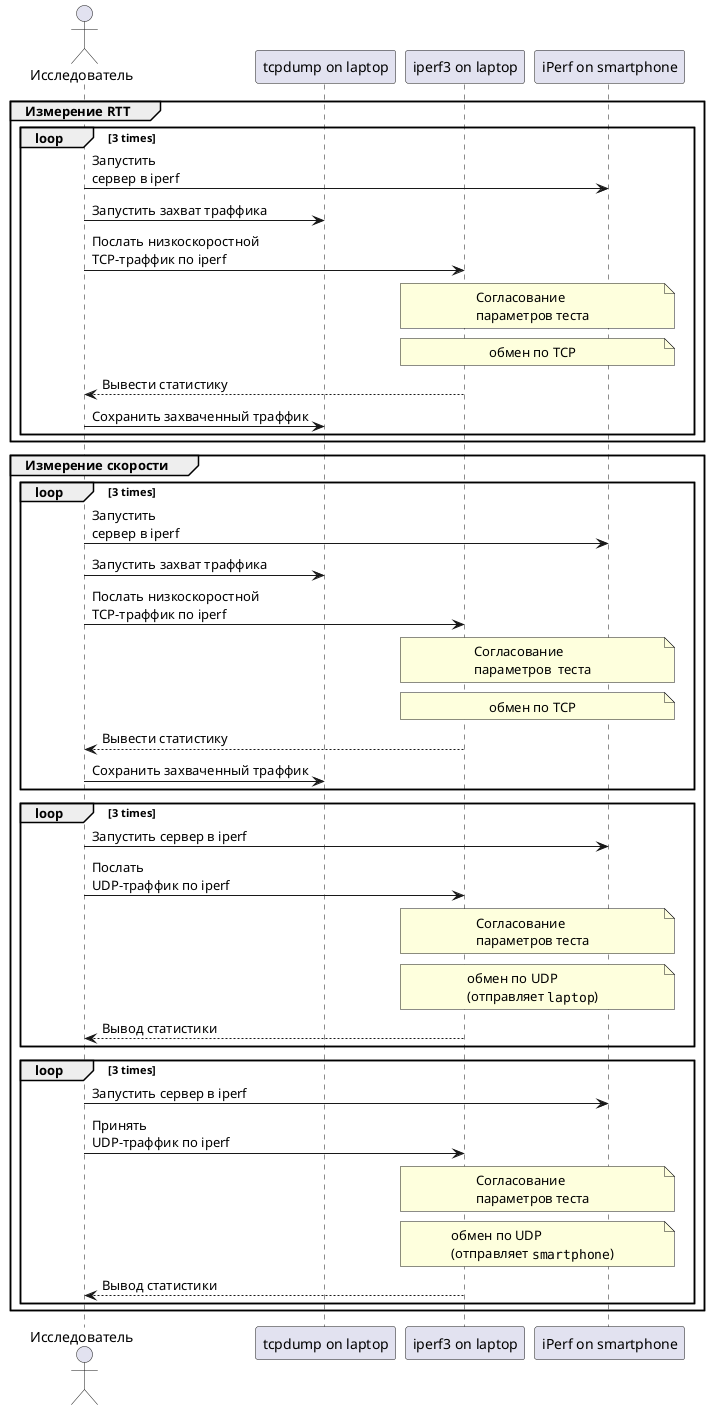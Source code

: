 @startuml
actor "Исследователь" as user
participant "tcpdump on laptop" as tcpdump
participant "iperf3 on laptop" as client
participant "iPerf on smartphone" as server

group Измерение RTT
    loop 3 times
        user -> server : Запустить\nсервер в iperf
        user -> tcpdump : Запустить захват траффика
        user -> client : Послать низкоскоростной\nTCP-траффик по iperf
        note over client, server: Согласование\nпараметров теста
        note over client, server: обмен по TCP
        client --> user : Вывести статистику
        user -> tcpdump : Сохранить захваченный траффик
    end
end

group Измерение скорости
    loop 3 times
        user -> server : Запустить\nсервер в iperf
        user -> tcpdump : Запустить захват траффика
        user -> client : Послать низкоскоростной\nTCP-траффик по iperf
        note over client, server: Согласование\nпараметров  теста
        note over client, server: обмен по TCP
        client --> user : Вывести статистику
        user -> tcpdump : Сохранить захваченный траффик
    end
    loop 3 times
        user -> server : Запустить сервер в iperf
        user -> client : Послать\nUDP-траффик по iperf
        note over client, server: Согласование\nпараметров теста
        note over client, server: обмен по UDP\n(отправляет ""laptop"")
        client --> user : Вывод статистики
    end
    loop 3 times
        user -> server : Запустить сервер в iperf
        user -> client : Принять\nUDP-траффик по iperf
        note over client, server: Согласование\nпараметров теста
        note over client, server: обмен по UDP\n(отправляет ""smartphone"")
        client --> user : Вывод статистики
    end
end
@enduml
